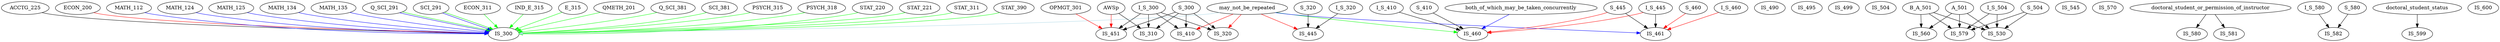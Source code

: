 digraph G {
    edge [color=black];
    ACCTG_225 -> IS_300;
    edge [color=red];
    ECON_200 -> IS_300;
    edge [color=blue];
    MATH_112 -> IS_300;
    MATH_124 -> IS_300;
    MATH_125 -> IS_300;
    MATH_134 -> IS_300;
    MATH_135 -> IS_300;
    Q_SCI_291 -> IS_300;
    SCI_291 -> IS_300;
    edge [color=green];
    ECON_311 -> IS_300;
    IND_E_315 -> IS_300;
    E_315 -> IS_300;
    QMETH_201 -> IS_300;
    Q_SCI_291 -> IS_300;
    SCI_291 -> IS_300;
    Q_SCI_381 -> IS_300;
    SCI_381 -> IS_300;
    PSYCH_315 -> IS_300;
    PSYCH_318 -> IS_300;
    STAT_220 -> IS_300;
    STAT_221 -> IS_300;
    STAT_311 -> IS_300;
    STAT_390 -> IS_300;
    edge [color=lightblue];
    may_not_be_repeated -> IS_300;
    edge [color=black];
    I_S_300 -> IS_310;
    S_300 -> IS_310;
    AWSp -> IS_310;
    edge [color=black];
    I_S_300 -> IS_320;
    S_300 -> IS_320;
    edge [color=red];
    may_not_be_repeated -> IS_320;
    edge [color=black];
    I_S_300 -> IS_410;
    S_300 -> IS_410;
    edge [color=red];
    may_not_be_repeated -> IS_410;
    edge [color=black];
    I_S_320 -> IS_445;
    S_320 -> IS_445;
    edge [color=red];
    may_not_be_repeated -> IS_445;
    edge [color=black];
    I_S_300 -> IS_451;
    S_300 -> IS_451;
    edge [color=red];
    OPMGT_301 -> IS_451;
    AWSp -> IS_451;
    edge [color=black];
    I_S_410 -> IS_460;
    S_410 -> IS_460;
    edge [color=red];
    I_S_445 -> IS_460;
    S_445 -> IS_460;
    edge [color=blue];
    both_of_which_may_be_taken_concurrently -> IS_460;
    edge [color=green];
    may_not_be_repeated -> IS_460;
    edge [color=black];
    I_S_445 -> IS_461;
    S_445 -> IS_461;
    edge [color=red];
    I_S_460 -> IS_461;
    S_460 -> IS_461;
    edge [color=blue];
    may_not_be_repeated -> IS_461;
    IS_490;
    IS_495;
    IS_499;
    IS_504;
    edge [color=black];
    B_A_501 -> IS_530;
    A_501 -> IS_530;
    I_S_504 -> IS_530;
    S_504 -> IS_530;
    IS_545;
    edge [color=black];
    B_A_501 -> IS_560;
    A_501 -> IS_560;
    IS_570;
    edge [color=black];
    B_A_501 -> IS_579;
    A_501 -> IS_579;
    I_S_504 -> IS_579;
    S_504 -> IS_579;
    edge [color=black];
    doctoral_student_or_permission_of_instructor -> IS_580;
    edge [color=black];
    doctoral_student_or_permission_of_instructor -> IS_581;
    edge [color=black];
    I_S_580 -> IS_582;
    S_580 -> IS_582;
    edge [color=black];
    doctoral_student_status -> IS_599;
    IS_600;
}
